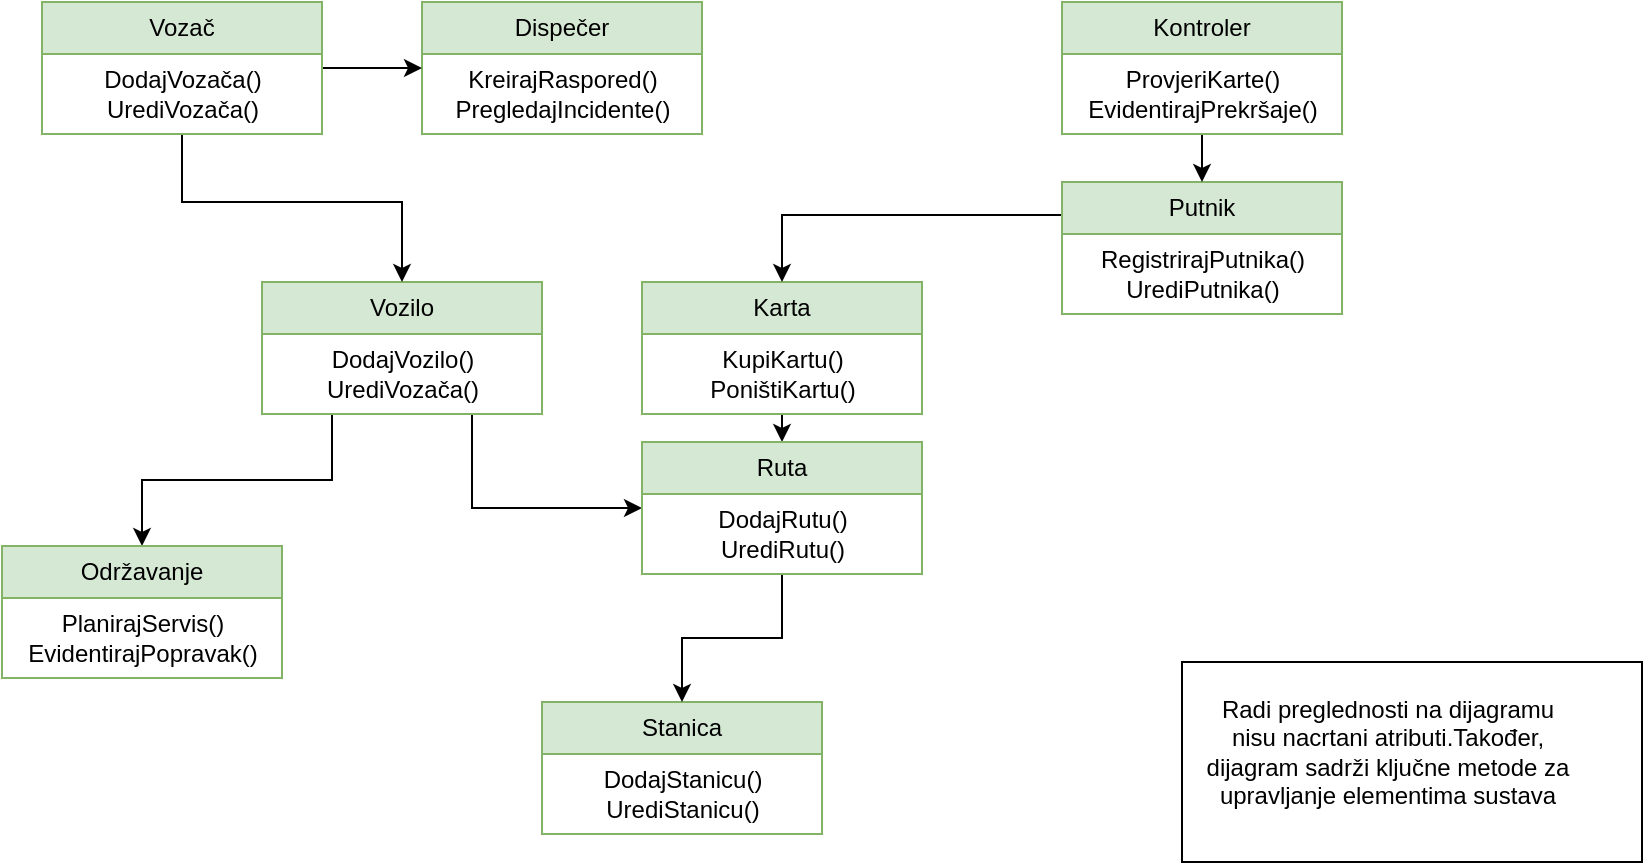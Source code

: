 <mxfile version="24.4.10" type="device">
  <diagram name="Page-1" id="8c4QiMLqoXCQGiH4fYEv">
    <mxGraphModel dx="1877" dy="557" grid="1" gridSize="10" guides="1" tooltips="1" connect="1" arrows="1" fold="1" page="1" pageScale="1" pageWidth="827" pageHeight="1169" math="0" shadow="0">
      <root>
        <mxCell id="0" />
        <mxCell id="1" parent="0" />
        <mxCell id="dKUIVIRxgYZiSyb5uB9P-47" style="edgeStyle=orthogonalEdgeStyle;rounded=0;orthogonalLoop=1;jettySize=auto;html=1;exitX=0.25;exitY=1;exitDx=0;exitDy=0;" edge="1" parent="1" source="dKUIVIRxgYZiSyb5uB9P-1" target="dKUIVIRxgYZiSyb5uB9P-12">
          <mxGeometry relative="1" as="geometry" />
        </mxCell>
        <mxCell id="dKUIVIRxgYZiSyb5uB9P-52" style="edgeStyle=orthogonalEdgeStyle;rounded=0;orthogonalLoop=1;jettySize=auto;html=1;exitX=0.75;exitY=1;exitDx=0;exitDy=0;entryX=0;entryY=0.5;entryDx=0;entryDy=0;" edge="1" parent="1" source="dKUIVIRxgYZiSyb5uB9P-1" target="dKUIVIRxgYZiSyb5uB9P-9">
          <mxGeometry relative="1" as="geometry" />
        </mxCell>
        <mxCell id="dKUIVIRxgYZiSyb5uB9P-1" value="Vozilo" style="swimlane;fontStyle=0;childLayout=stackLayout;horizontal=1;startSize=26;fillColor=#d5e8d4;horizontalStack=0;resizeParent=1;resizeParentMax=0;resizeLast=0;collapsible=1;marginBottom=0;whiteSpace=wrap;html=1;strokeColor=#82b366;" vertex="1" parent="1">
          <mxGeometry x="-90" y="190" width="140" height="66" as="geometry" />
        </mxCell>
        <mxCell id="dKUIVIRxgYZiSyb5uB9P-57" value="DodajVozilo()&lt;div&gt;UrediVozača()&lt;/div&gt;" style="text;html=1;align=center;verticalAlign=middle;resizable=0;points=[];autosize=1;strokeColor=none;fillColor=none;" vertex="1" parent="dKUIVIRxgYZiSyb5uB9P-1">
          <mxGeometry y="26" width="140" height="40" as="geometry" />
        </mxCell>
        <mxCell id="dKUIVIRxgYZiSyb5uB9P-5" value="Stanica" style="swimlane;fontStyle=0;childLayout=stackLayout;horizontal=1;startSize=26;fillColor=#d5e8d4;horizontalStack=0;resizeParent=1;resizeParentMax=0;resizeLast=0;collapsible=1;marginBottom=0;whiteSpace=wrap;html=1;strokeColor=#82b366;" vertex="1" parent="1">
          <mxGeometry x="50" y="400" width="140" height="66" as="geometry" />
        </mxCell>
        <mxCell id="dKUIVIRxgYZiSyb5uB9P-62" value="DodajStanicu()&lt;div&gt;UrediStanicu()&lt;/div&gt;" style="text;html=1;align=center;verticalAlign=middle;resizable=0;points=[];autosize=1;" vertex="1" parent="dKUIVIRxgYZiSyb5uB9P-5">
          <mxGeometry y="26" width="140" height="40" as="geometry" />
        </mxCell>
        <mxCell id="dKUIVIRxgYZiSyb5uB9P-6" value="Dispečer" style="swimlane;fontStyle=0;childLayout=stackLayout;horizontal=1;startSize=26;fillColor=#d5e8d4;horizontalStack=0;resizeParent=1;resizeParentMax=0;resizeLast=0;collapsible=1;marginBottom=0;whiteSpace=wrap;html=1;strokeColor=#82b366;" vertex="1" parent="1">
          <mxGeometry x="-10" y="50" width="140" height="66" as="geometry" />
        </mxCell>
        <mxCell id="dKUIVIRxgYZiSyb5uB9P-56" value="KreirajRaspored()&lt;div&gt;PregledajIncidente()&lt;/div&gt;" style="text;html=1;align=center;verticalAlign=middle;resizable=0;points=[];autosize=1;strokeColor=none;fillColor=none;" vertex="1" parent="dKUIVIRxgYZiSyb5uB9P-6">
          <mxGeometry y="26" width="140" height="40" as="geometry" />
        </mxCell>
        <mxCell id="dKUIVIRxgYZiSyb5uB9P-50" style="edgeStyle=orthogonalEdgeStyle;rounded=0;orthogonalLoop=1;jettySize=auto;html=1;exitX=0.5;exitY=1;exitDx=0;exitDy=0;entryX=0.5;entryY=0;entryDx=0;entryDy=0;" edge="1" parent="1" source="dKUIVIRxgYZiSyb5uB9P-7" target="dKUIVIRxgYZiSyb5uB9P-9">
          <mxGeometry relative="1" as="geometry" />
        </mxCell>
        <mxCell id="dKUIVIRxgYZiSyb5uB9P-7" value="Karta" style="swimlane;fontStyle=0;childLayout=stackLayout;horizontal=1;startSize=26;fillColor=#d5e8d4;horizontalStack=0;resizeParent=1;resizeParentMax=0;resizeLast=0;collapsible=1;marginBottom=0;whiteSpace=wrap;html=1;strokeColor=#82b366;" vertex="1" parent="1">
          <mxGeometry x="100" y="190" width="140" height="66" as="geometry" />
        </mxCell>
        <mxCell id="dKUIVIRxgYZiSyb5uB9P-59" value="KupiKartu()&lt;div&gt;PoništiKartu()&lt;/div&gt;" style="text;html=1;align=center;verticalAlign=middle;resizable=0;points=[];autosize=1;strokeColor=none;fillColor=none;" vertex="1" parent="dKUIVIRxgYZiSyb5uB9P-7">
          <mxGeometry y="26" width="140" height="40" as="geometry" />
        </mxCell>
        <mxCell id="dKUIVIRxgYZiSyb5uB9P-65" style="edgeStyle=orthogonalEdgeStyle;rounded=0;orthogonalLoop=1;jettySize=auto;html=1;exitX=0;exitY=0.25;exitDx=0;exitDy=0;entryX=0.5;entryY=0;entryDx=0;entryDy=0;" edge="1" parent="1" source="dKUIVIRxgYZiSyb5uB9P-8" target="dKUIVIRxgYZiSyb5uB9P-7">
          <mxGeometry relative="1" as="geometry" />
        </mxCell>
        <mxCell id="dKUIVIRxgYZiSyb5uB9P-8" value="Putnik" style="swimlane;fontStyle=0;childLayout=stackLayout;horizontal=1;startSize=26;fillColor=#d5e8d4;horizontalStack=0;resizeParent=1;resizeParentMax=0;resizeLast=0;collapsible=1;marginBottom=0;whiteSpace=wrap;html=1;strokeColor=#82b366;" vertex="1" parent="1">
          <mxGeometry x="310" y="140" width="140" height="66" as="geometry" />
        </mxCell>
        <mxCell id="dKUIVIRxgYZiSyb5uB9P-64" value="RegistrirajPutnika()&lt;div&gt;UrediPutnika()&lt;/div&gt;" style="text;html=1;align=center;verticalAlign=middle;resizable=0;points=[];autosize=1;strokeColor=none;fillColor=none;" vertex="1" parent="dKUIVIRxgYZiSyb5uB9P-8">
          <mxGeometry y="26" width="140" height="40" as="geometry" />
        </mxCell>
        <mxCell id="dKUIVIRxgYZiSyb5uB9P-48" style="edgeStyle=orthogonalEdgeStyle;rounded=0;orthogonalLoop=1;jettySize=auto;html=1;" edge="1" parent="1" source="dKUIVIRxgYZiSyb5uB9P-9" target="dKUIVIRxgYZiSyb5uB9P-5">
          <mxGeometry relative="1" as="geometry" />
        </mxCell>
        <mxCell id="dKUIVIRxgYZiSyb5uB9P-9" value="Ruta" style="swimlane;fontStyle=0;childLayout=stackLayout;horizontal=1;startSize=26;fillColor=#d5e8d4;horizontalStack=0;resizeParent=1;resizeParentMax=0;resizeLast=0;collapsible=1;marginBottom=0;whiteSpace=wrap;html=1;strokeColor=#82b366;" vertex="1" parent="1">
          <mxGeometry x="100" y="270" width="140" height="66" as="geometry" />
        </mxCell>
        <mxCell id="dKUIVIRxgYZiSyb5uB9P-61" value="DodajRutu()&lt;div&gt;UrediRutu()&lt;/div&gt;" style="text;html=1;align=center;verticalAlign=middle;resizable=0;points=[];autosize=1;strokeColor=none;fillColor=none;" vertex="1" parent="dKUIVIRxgYZiSyb5uB9P-9">
          <mxGeometry y="26" width="140" height="40" as="geometry" />
        </mxCell>
        <mxCell id="dKUIVIRxgYZiSyb5uB9P-26" style="edgeStyle=orthogonalEdgeStyle;rounded=0;orthogonalLoop=1;jettySize=auto;html=1;exitX=0.5;exitY=1;exitDx=0;exitDy=0;entryX=0.5;entryY=0;entryDx=0;entryDy=0;" edge="1" parent="1" source="dKUIVIRxgYZiSyb5uB9P-10" target="dKUIVIRxgYZiSyb5uB9P-1">
          <mxGeometry relative="1" as="geometry">
            <Array as="points">
              <mxPoint x="-130" y="150" />
              <mxPoint x="-20" y="150" />
            </Array>
          </mxGeometry>
        </mxCell>
        <mxCell id="dKUIVIRxgYZiSyb5uB9P-46" style="edgeStyle=orthogonalEdgeStyle;rounded=0;orthogonalLoop=1;jettySize=auto;html=1;entryX=0;entryY=0.5;entryDx=0;entryDy=0;" edge="1" parent="1" source="dKUIVIRxgYZiSyb5uB9P-10" target="dKUIVIRxgYZiSyb5uB9P-6">
          <mxGeometry relative="1" as="geometry" />
        </mxCell>
        <mxCell id="dKUIVIRxgYZiSyb5uB9P-10" value="Vozač" style="swimlane;fontStyle=0;childLayout=stackLayout;horizontal=1;startSize=26;fillColor=#d5e8d4;horizontalStack=0;resizeParent=1;resizeParentMax=0;resizeLast=0;collapsible=1;marginBottom=0;whiteSpace=wrap;html=1;strokeColor=#82b366;" vertex="1" parent="1">
          <mxGeometry x="-200" y="50" width="140" height="66" as="geometry" />
        </mxCell>
        <mxCell id="dKUIVIRxgYZiSyb5uB9P-55" value="DodajVozača()&lt;div&gt;UrediVozača()&lt;/div&gt;" style="text;html=1;align=center;verticalAlign=middle;resizable=0;points=[];autosize=1;fillColor=none;" vertex="1" parent="dKUIVIRxgYZiSyb5uB9P-10">
          <mxGeometry y="26" width="140" height="40" as="geometry" />
        </mxCell>
        <mxCell id="dKUIVIRxgYZiSyb5uB9P-12" value="Održavanje" style="swimlane;fontStyle=0;childLayout=stackLayout;horizontal=1;startSize=26;fillColor=#d5e8d4;horizontalStack=0;resizeParent=1;resizeParentMax=0;resizeLast=0;collapsible=1;marginBottom=0;whiteSpace=wrap;html=1;strokeColor=#82b366;" vertex="1" parent="1">
          <mxGeometry x="-220" y="322" width="140" height="66" as="geometry" />
        </mxCell>
        <mxCell id="dKUIVIRxgYZiSyb5uB9P-58" value="PlanirajServis()&lt;div&gt;EvidentirajPopravak()&lt;/div&gt;" style="text;html=1;align=center;verticalAlign=middle;resizable=0;points=[];autosize=1;strokeColor=none;fillColor=none;" vertex="1" parent="dKUIVIRxgYZiSyb5uB9P-12">
          <mxGeometry y="26" width="140" height="40" as="geometry" />
        </mxCell>
        <mxCell id="dKUIVIRxgYZiSyb5uB9P-51" style="edgeStyle=orthogonalEdgeStyle;rounded=0;orthogonalLoop=1;jettySize=auto;html=1;entryX=0.5;entryY=0;entryDx=0;entryDy=0;" edge="1" parent="1" source="dKUIVIRxgYZiSyb5uB9P-13" target="dKUIVIRxgYZiSyb5uB9P-8">
          <mxGeometry relative="1" as="geometry" />
        </mxCell>
        <mxCell id="dKUIVIRxgYZiSyb5uB9P-13" value="Kontroler" style="swimlane;fontStyle=0;childLayout=stackLayout;horizontal=1;startSize=26;fillColor=#d5e8d4;horizontalStack=0;resizeParent=1;resizeParentMax=0;resizeLast=0;collapsible=1;marginBottom=0;whiteSpace=wrap;html=1;strokeColor=#82b366;" vertex="1" parent="1">
          <mxGeometry x="310" y="50" width="140" height="66" as="geometry" />
        </mxCell>
        <mxCell id="dKUIVIRxgYZiSyb5uB9P-63" value="ProvjeriKarte()&lt;div&gt;EvidentirajPrekršaje()&lt;/div&gt;" style="text;html=1;align=center;verticalAlign=middle;resizable=0;points=[];autosize=1;strokeColor=none;fillColor=none;" vertex="1" parent="dKUIVIRxgYZiSyb5uB9P-13">
          <mxGeometry y="26" width="140" height="40" as="geometry" />
        </mxCell>
        <mxCell id="dKUIVIRxgYZiSyb5uB9P-66" value="" style="rounded=0;whiteSpace=wrap;html=1;" vertex="1" parent="1">
          <mxGeometry x="370" y="380" width="230" height="100" as="geometry" />
        </mxCell>
        <mxCell id="dKUIVIRxgYZiSyb5uB9P-68" value="Radi preglednosti na dijagramu nisu nacrtani atributi.Također, dijagram sadrži ključne metode za upravljanje elementima sustava" style="text;html=1;align=center;verticalAlign=middle;whiteSpace=wrap;rounded=0;" vertex="1" parent="1">
          <mxGeometry x="380" y="410" width="186" height="30" as="geometry" />
        </mxCell>
      </root>
    </mxGraphModel>
  </diagram>
</mxfile>

